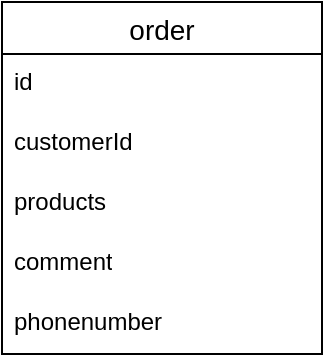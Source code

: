 <mxfile version="22.1.17" type="device">
  <diagram id="SyD2x6S9odkH17f1YdLp" name="Страница — 1">
    <mxGraphModel dx="1155" dy="661" grid="1" gridSize="10" guides="1" tooltips="1" connect="1" arrows="1" fold="1" page="1" pageScale="1" pageWidth="827" pageHeight="1169" math="0" shadow="0">
      <root>
        <mxCell id="0" />
        <mxCell id="1" parent="0" />
        <mxCell id="8u1h3oq6ySmUgzFB8dqf-1" value="order" style="swimlane;fontStyle=0;childLayout=stackLayout;horizontal=1;startSize=26;horizontalStack=0;resizeParent=1;resizeParentMax=0;resizeLast=0;collapsible=1;marginBottom=0;align=center;fontSize=14;" vertex="1" parent="1">
          <mxGeometry x="150" y="140" width="160" height="176" as="geometry" />
        </mxCell>
        <mxCell id="8u1h3oq6ySmUgzFB8dqf-2" value="id" style="text;strokeColor=none;fillColor=none;spacingLeft=4;spacingRight=4;overflow=hidden;rotatable=0;points=[[0,0.5],[1,0.5]];portConstraint=eastwest;fontSize=12;whiteSpace=wrap;html=1;" vertex="1" parent="8u1h3oq6ySmUgzFB8dqf-1">
          <mxGeometry y="26" width="160" height="30" as="geometry" />
        </mxCell>
        <mxCell id="8u1h3oq6ySmUgzFB8dqf-3" value="customerId" style="text;strokeColor=none;fillColor=none;spacingLeft=4;spacingRight=4;overflow=hidden;rotatable=0;points=[[0,0.5],[1,0.5]];portConstraint=eastwest;fontSize=12;whiteSpace=wrap;html=1;" vertex="1" parent="8u1h3oq6ySmUgzFB8dqf-1">
          <mxGeometry y="56" width="160" height="30" as="geometry" />
        </mxCell>
        <mxCell id="8u1h3oq6ySmUgzFB8dqf-4" value="products" style="text;strokeColor=none;fillColor=none;spacingLeft=4;spacingRight=4;overflow=hidden;rotatable=0;points=[[0,0.5],[1,0.5]];portConstraint=eastwest;fontSize=12;whiteSpace=wrap;html=1;" vertex="1" parent="8u1h3oq6ySmUgzFB8dqf-1">
          <mxGeometry y="86" width="160" height="30" as="geometry" />
        </mxCell>
        <mxCell id="8u1h3oq6ySmUgzFB8dqf-5" value="comment" style="text;strokeColor=none;fillColor=none;spacingLeft=4;spacingRight=4;overflow=hidden;rotatable=0;points=[[0,0.5],[1,0.5]];portConstraint=eastwest;fontSize=12;whiteSpace=wrap;html=1;" vertex="1" parent="8u1h3oq6ySmUgzFB8dqf-1">
          <mxGeometry y="116" width="160" height="30" as="geometry" />
        </mxCell>
        <mxCell id="8u1h3oq6ySmUgzFB8dqf-6" value="phonenumber" style="text;strokeColor=none;fillColor=none;spacingLeft=4;spacingRight=4;overflow=hidden;rotatable=0;points=[[0,0.5],[1,0.5]];portConstraint=eastwest;fontSize=12;whiteSpace=wrap;html=1;" vertex="1" parent="8u1h3oq6ySmUgzFB8dqf-1">
          <mxGeometry y="146" width="160" height="30" as="geometry" />
        </mxCell>
      </root>
    </mxGraphModel>
  </diagram>
</mxfile>
